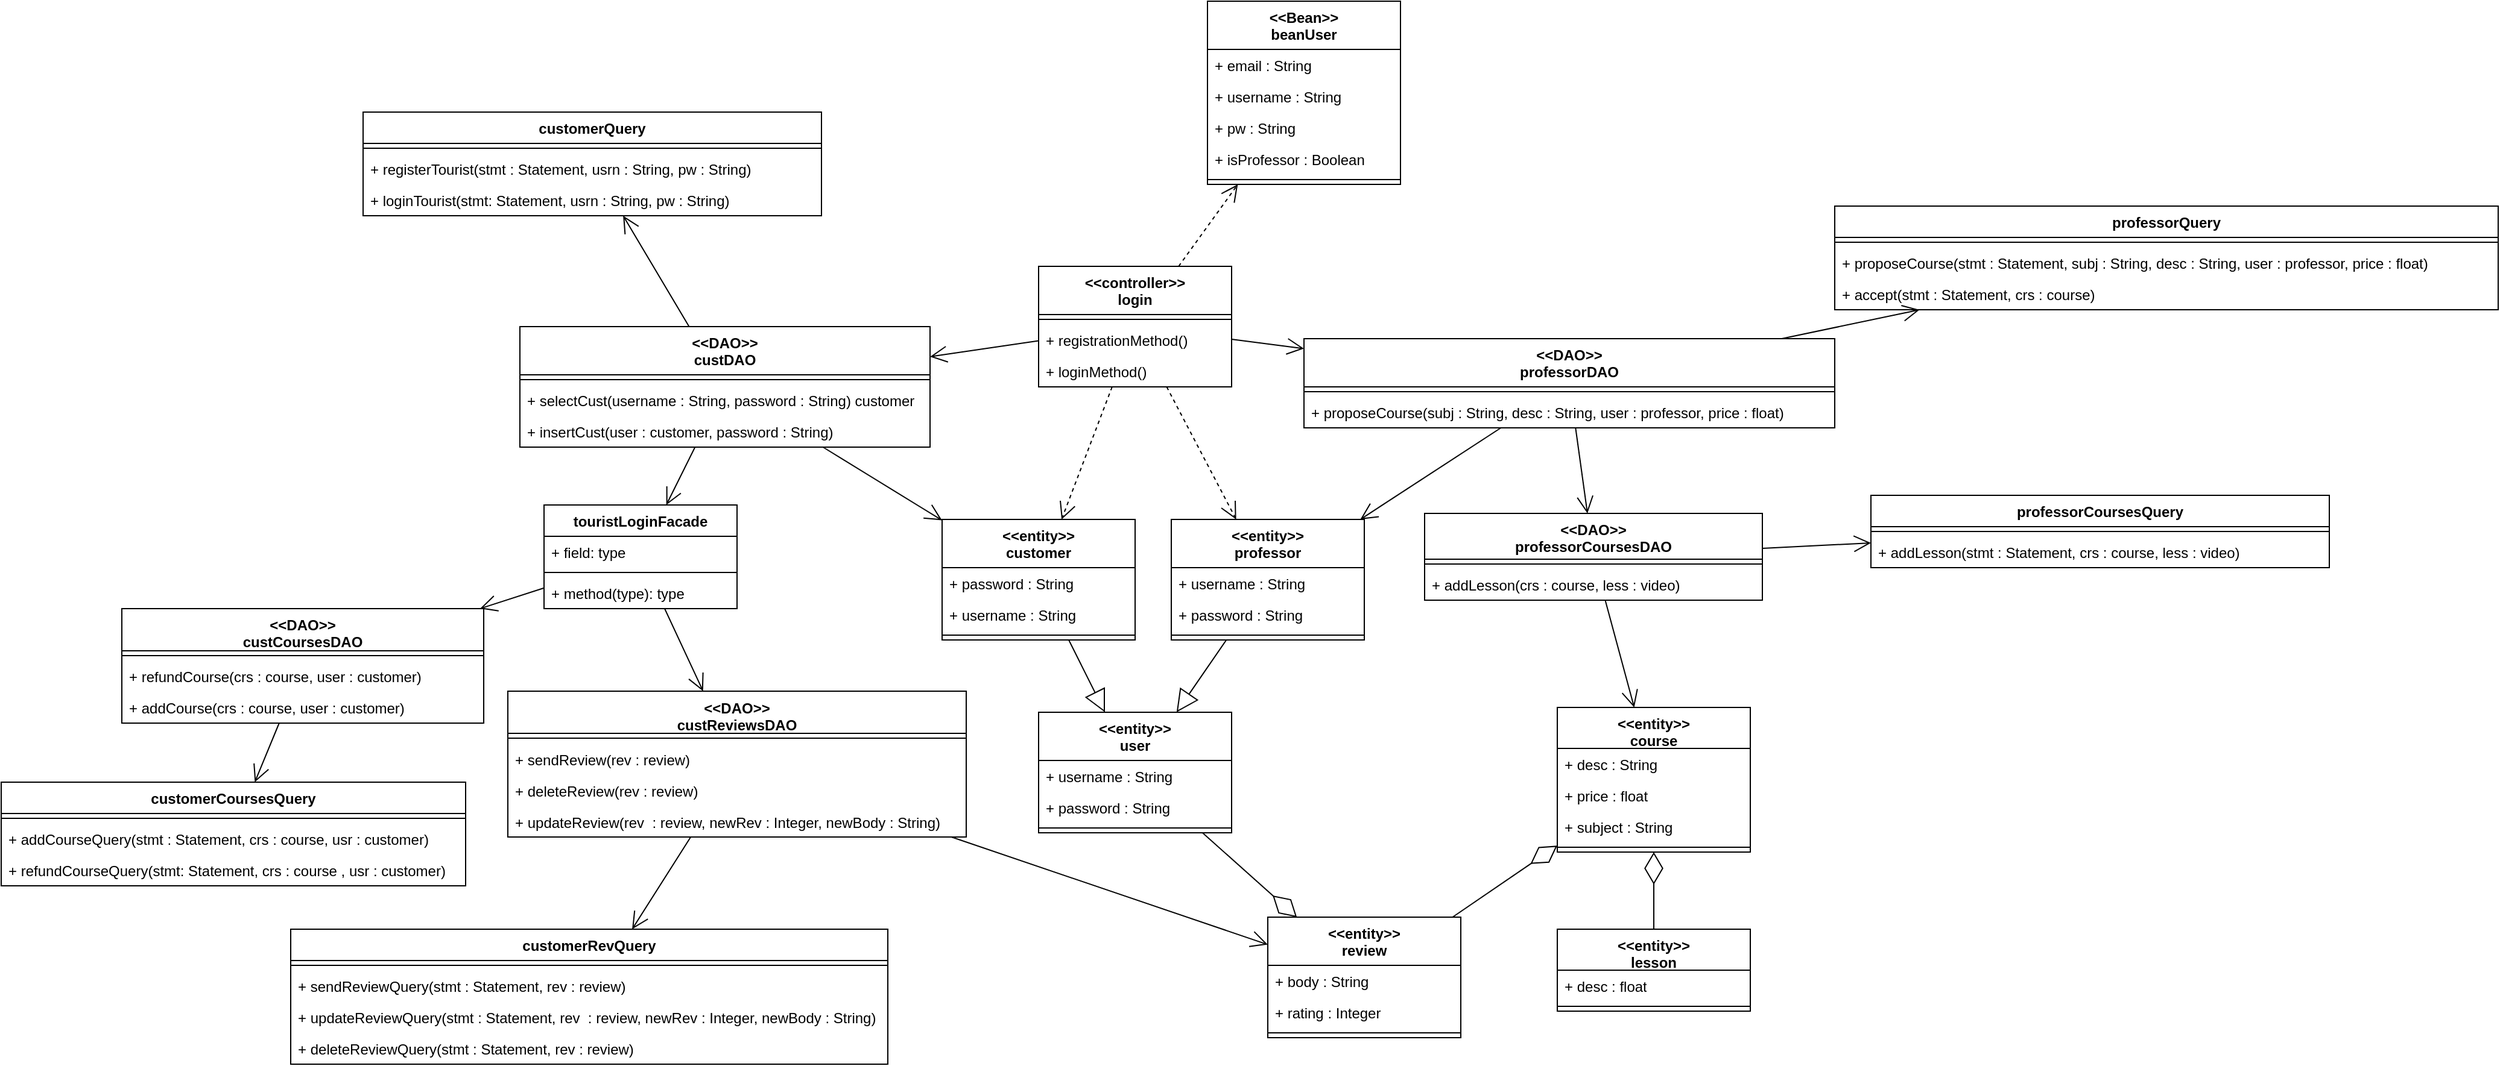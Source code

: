 <mxfile version="22.0.2" type="device">
  <diagram name="Page-1" id="Qmv_FUBzByrtJ8es4z56">
    <mxGraphModel dx="2454" dy="843" grid="1" gridSize="10" guides="1" tooltips="1" connect="1" arrows="1" fold="1" page="1" pageScale="1" pageWidth="850" pageHeight="1100" math="0" shadow="0">
      <root>
        <mxCell id="0" />
        <mxCell id="1" parent="0" />
        <mxCell id="IIiHxsm6YXSj7EFoggwF-1" value="&amp;lt;&amp;lt;controller&amp;gt;&amp;gt;&lt;br&gt;login" style="swimlane;fontStyle=1;align=center;verticalAlign=top;childLayout=stackLayout;horizontal=1;startSize=40;horizontalStack=0;resizeParent=1;resizeParentMax=0;resizeLast=0;collapsible=1;marginBottom=0;whiteSpace=wrap;html=1;" vertex="1" parent="1">
          <mxGeometry x="150" y="330" width="160" height="100" as="geometry" />
        </mxCell>
        <mxCell id="IIiHxsm6YXSj7EFoggwF-3" value="" style="line;strokeWidth=1;fillColor=none;align=left;verticalAlign=middle;spacingTop=-1;spacingLeft=3;spacingRight=3;rotatable=0;labelPosition=right;points=[];portConstraint=eastwest;strokeColor=inherit;" vertex="1" parent="IIiHxsm6YXSj7EFoggwF-1">
          <mxGeometry y="40" width="160" height="8" as="geometry" />
        </mxCell>
        <mxCell id="IIiHxsm6YXSj7EFoggwF-5" value="+ registrationMethod()" style="text;strokeColor=none;fillColor=none;align=left;verticalAlign=top;spacingLeft=4;spacingRight=4;overflow=hidden;rotatable=0;points=[[0,0.5],[1,0.5]];portConstraint=eastwest;whiteSpace=wrap;html=1;" vertex="1" parent="IIiHxsm6YXSj7EFoggwF-1">
          <mxGeometry y="48" width="160" height="26" as="geometry" />
        </mxCell>
        <mxCell id="IIiHxsm6YXSj7EFoggwF-4" value="+ loginMethod()" style="text;strokeColor=none;fillColor=none;align=left;verticalAlign=top;spacingLeft=4;spacingRight=4;overflow=hidden;rotatable=0;points=[[0,0.5],[1,0.5]];portConstraint=eastwest;whiteSpace=wrap;html=1;" vertex="1" parent="IIiHxsm6YXSj7EFoggwF-1">
          <mxGeometry y="74" width="160" height="26" as="geometry" />
        </mxCell>
        <mxCell id="IIiHxsm6YXSj7EFoggwF-6" value="&amp;lt;&amp;lt;Bean&amp;gt;&amp;gt;&lt;br&gt;beanUser" style="swimlane;fontStyle=1;align=center;verticalAlign=top;childLayout=stackLayout;horizontal=1;startSize=40;horizontalStack=0;resizeParent=1;resizeParentMax=0;resizeLast=0;collapsible=1;marginBottom=0;whiteSpace=wrap;html=1;" vertex="1" parent="1">
          <mxGeometry x="290" y="110" width="160" height="152" as="geometry" />
        </mxCell>
        <mxCell id="IIiHxsm6YXSj7EFoggwF-7" value="+ email : String" style="text;strokeColor=none;fillColor=none;align=left;verticalAlign=top;spacingLeft=4;spacingRight=4;overflow=hidden;rotatable=0;points=[[0,0.5],[1,0.5]];portConstraint=eastwest;whiteSpace=wrap;html=1;" vertex="1" parent="IIiHxsm6YXSj7EFoggwF-6">
          <mxGeometry y="40" width="160" height="26" as="geometry" />
        </mxCell>
        <mxCell id="IIiHxsm6YXSj7EFoggwF-8" value="+ username : String" style="text;strokeColor=none;fillColor=none;align=left;verticalAlign=top;spacingLeft=4;spacingRight=4;overflow=hidden;rotatable=0;points=[[0,0.5],[1,0.5]];portConstraint=eastwest;whiteSpace=wrap;html=1;" vertex="1" parent="IIiHxsm6YXSj7EFoggwF-6">
          <mxGeometry y="66" width="160" height="26" as="geometry" />
        </mxCell>
        <mxCell id="IIiHxsm6YXSj7EFoggwF-9" value="+ pw : String" style="text;strokeColor=none;fillColor=none;align=left;verticalAlign=top;spacingLeft=4;spacingRight=4;overflow=hidden;rotatable=0;points=[[0,0.5],[1,0.5]];portConstraint=eastwest;whiteSpace=wrap;html=1;" vertex="1" parent="IIiHxsm6YXSj7EFoggwF-6">
          <mxGeometry y="92" width="160" height="26" as="geometry" />
        </mxCell>
        <mxCell id="IIiHxsm6YXSj7EFoggwF-10" value="+ isProfessor : Boolean" style="text;strokeColor=none;fillColor=none;align=left;verticalAlign=top;spacingLeft=4;spacingRight=4;overflow=hidden;rotatable=0;points=[[0,0.5],[1,0.5]];portConstraint=eastwest;whiteSpace=wrap;html=1;" vertex="1" parent="IIiHxsm6YXSj7EFoggwF-6">
          <mxGeometry y="118" width="160" height="26" as="geometry" />
        </mxCell>
        <mxCell id="IIiHxsm6YXSj7EFoggwF-11" value="" style="line;strokeWidth=1;fillColor=none;align=left;verticalAlign=middle;spacingTop=-1;spacingLeft=3;spacingRight=3;rotatable=0;labelPosition=right;points=[];portConstraint=eastwest;strokeColor=inherit;" vertex="1" parent="IIiHxsm6YXSj7EFoggwF-6">
          <mxGeometry y="144" width="160" height="8" as="geometry" />
        </mxCell>
        <mxCell id="IIiHxsm6YXSj7EFoggwF-13" value="" style="endArrow=open;endSize=12;dashed=1;html=1;rounded=0;" edge="1" parent="1" source="IIiHxsm6YXSj7EFoggwF-1" target="IIiHxsm6YXSj7EFoggwF-6">
          <mxGeometry width="160" relative="1" as="geometry">
            <mxPoint x="140" y="530" as="sourcePoint" />
            <mxPoint x="300" y="530" as="targetPoint" />
          </mxGeometry>
        </mxCell>
        <mxCell id="IIiHxsm6YXSj7EFoggwF-14" value="&amp;lt;&amp;lt;entity&amp;gt;&amp;gt;&lt;br&gt;customer" style="swimlane;fontStyle=1;align=center;verticalAlign=top;childLayout=stackLayout;horizontal=1;startSize=40;horizontalStack=0;resizeParent=1;resizeParentMax=0;resizeLast=0;collapsible=1;marginBottom=0;whiteSpace=wrap;html=1;" vertex="1" parent="1">
          <mxGeometry x="70" y="540" width="160" height="100" as="geometry" />
        </mxCell>
        <mxCell id="IIiHxsm6YXSj7EFoggwF-118" value="+ password : String" style="text;strokeColor=none;fillColor=none;align=left;verticalAlign=top;spacingLeft=4;spacingRight=4;overflow=hidden;rotatable=0;points=[[0,0.5],[1,0.5]];portConstraint=eastwest;whiteSpace=wrap;html=1;" vertex="1" parent="IIiHxsm6YXSj7EFoggwF-14">
          <mxGeometry y="40" width="160" height="26" as="geometry" />
        </mxCell>
        <mxCell id="IIiHxsm6YXSj7EFoggwF-117" value="+ username : String" style="text;strokeColor=none;fillColor=none;align=left;verticalAlign=top;spacingLeft=4;spacingRight=4;overflow=hidden;rotatable=0;points=[[0,0.5],[1,0.5]];portConstraint=eastwest;whiteSpace=wrap;html=1;" vertex="1" parent="IIiHxsm6YXSj7EFoggwF-14">
          <mxGeometry y="66" width="160" height="26" as="geometry" />
        </mxCell>
        <mxCell id="IIiHxsm6YXSj7EFoggwF-16" value="" style="line;strokeWidth=1;fillColor=none;align=left;verticalAlign=middle;spacingTop=-1;spacingLeft=3;spacingRight=3;rotatable=0;labelPosition=right;points=[];portConstraint=eastwest;strokeColor=inherit;" vertex="1" parent="IIiHxsm6YXSj7EFoggwF-14">
          <mxGeometry y="92" width="160" height="8" as="geometry" />
        </mxCell>
        <mxCell id="IIiHxsm6YXSj7EFoggwF-18" value="&amp;lt;&amp;lt;entity&amp;gt;&amp;gt;&lt;br&gt;professor" style="swimlane;fontStyle=1;align=center;verticalAlign=top;childLayout=stackLayout;horizontal=1;startSize=40;horizontalStack=0;resizeParent=1;resizeParentMax=0;resizeLast=0;collapsible=1;marginBottom=0;whiteSpace=wrap;html=1;" vertex="1" parent="1">
          <mxGeometry x="260" y="540" width="160" height="100" as="geometry" />
        </mxCell>
        <mxCell id="IIiHxsm6YXSj7EFoggwF-119" value="+ username : String" style="text;strokeColor=none;fillColor=none;align=left;verticalAlign=top;spacingLeft=4;spacingRight=4;overflow=hidden;rotatable=0;points=[[0,0.5],[1,0.5]];portConstraint=eastwest;whiteSpace=wrap;html=1;" vertex="1" parent="IIiHxsm6YXSj7EFoggwF-18">
          <mxGeometry y="40" width="160" height="26" as="geometry" />
        </mxCell>
        <mxCell id="IIiHxsm6YXSj7EFoggwF-120" value="+ password : String" style="text;strokeColor=none;fillColor=none;align=left;verticalAlign=top;spacingLeft=4;spacingRight=4;overflow=hidden;rotatable=0;points=[[0,0.5],[1,0.5]];portConstraint=eastwest;whiteSpace=wrap;html=1;" vertex="1" parent="IIiHxsm6YXSj7EFoggwF-18">
          <mxGeometry y="66" width="160" height="26" as="geometry" />
        </mxCell>
        <mxCell id="IIiHxsm6YXSj7EFoggwF-20" value="" style="line;strokeWidth=1;fillColor=none;align=left;verticalAlign=middle;spacingTop=-1;spacingLeft=3;spacingRight=3;rotatable=0;labelPosition=right;points=[];portConstraint=eastwest;strokeColor=inherit;" vertex="1" parent="IIiHxsm6YXSj7EFoggwF-18">
          <mxGeometry y="92" width="160" height="8" as="geometry" />
        </mxCell>
        <mxCell id="IIiHxsm6YXSj7EFoggwF-22" value="&amp;lt;&amp;lt;entity&amp;gt;&amp;gt;&lt;br&gt;user" style="swimlane;fontStyle=1;align=center;verticalAlign=top;childLayout=stackLayout;horizontal=1;startSize=40;horizontalStack=0;resizeParent=1;resizeParentMax=0;resizeLast=0;collapsible=1;marginBottom=0;whiteSpace=wrap;html=1;" vertex="1" parent="1">
          <mxGeometry x="150" y="700" width="160" height="100" as="geometry" />
        </mxCell>
        <mxCell id="IIiHxsm6YXSj7EFoggwF-23" value="+ username : String" style="text;strokeColor=none;fillColor=none;align=left;verticalAlign=top;spacingLeft=4;spacingRight=4;overflow=hidden;rotatable=0;points=[[0,0.5],[1,0.5]];portConstraint=eastwest;whiteSpace=wrap;html=1;" vertex="1" parent="IIiHxsm6YXSj7EFoggwF-22">
          <mxGeometry y="40" width="160" height="26" as="geometry" />
        </mxCell>
        <mxCell id="IIiHxsm6YXSj7EFoggwF-114" value="+ password : String" style="text;strokeColor=none;fillColor=none;align=left;verticalAlign=top;spacingLeft=4;spacingRight=4;overflow=hidden;rotatable=0;points=[[0,0.5],[1,0.5]];portConstraint=eastwest;whiteSpace=wrap;html=1;" vertex="1" parent="IIiHxsm6YXSj7EFoggwF-22">
          <mxGeometry y="66" width="160" height="26" as="geometry" />
        </mxCell>
        <mxCell id="IIiHxsm6YXSj7EFoggwF-24" value="" style="line;strokeWidth=1;fillColor=none;align=left;verticalAlign=middle;spacingTop=-1;spacingLeft=3;spacingRight=3;rotatable=0;labelPosition=right;points=[];portConstraint=eastwest;strokeColor=inherit;" vertex="1" parent="IIiHxsm6YXSj7EFoggwF-22">
          <mxGeometry y="92" width="160" height="8" as="geometry" />
        </mxCell>
        <mxCell id="IIiHxsm6YXSj7EFoggwF-26" value="" style="endArrow=open;endSize=12;dashed=1;html=1;rounded=0;" edge="1" parent="1" source="IIiHxsm6YXSj7EFoggwF-1" target="IIiHxsm6YXSj7EFoggwF-18">
          <mxGeometry width="160" relative="1" as="geometry">
            <mxPoint x="240" y="390" as="sourcePoint" />
            <mxPoint x="420" y="390" as="targetPoint" />
          </mxGeometry>
        </mxCell>
        <mxCell id="IIiHxsm6YXSj7EFoggwF-27" value="" style="endArrow=open;endSize=12;dashed=1;html=1;rounded=0;" edge="1" parent="1" source="IIiHxsm6YXSj7EFoggwF-1" target="IIiHxsm6YXSj7EFoggwF-14">
          <mxGeometry width="160" relative="1" as="geometry">
            <mxPoint x="240" y="393" as="sourcePoint" />
            <mxPoint x="430" y="400" as="targetPoint" />
          </mxGeometry>
        </mxCell>
        <mxCell id="IIiHxsm6YXSj7EFoggwF-28" value="" style="endArrow=block;endSize=16;endFill=0;html=1;rounded=0;" edge="1" parent="1" source="IIiHxsm6YXSj7EFoggwF-14" target="IIiHxsm6YXSj7EFoggwF-22">
          <mxGeometry width="160" relative="1" as="geometry">
            <mxPoint x="90" y="670" as="sourcePoint" />
            <mxPoint x="250" y="670" as="targetPoint" />
          </mxGeometry>
        </mxCell>
        <mxCell id="IIiHxsm6YXSj7EFoggwF-29" value="" style="endArrow=block;endSize=16;endFill=0;html=1;rounded=0;" edge="1" parent="1" source="IIiHxsm6YXSj7EFoggwF-18" target="IIiHxsm6YXSj7EFoggwF-22">
          <mxGeometry width="160" relative="1" as="geometry">
            <mxPoint x="185" y="650" as="sourcePoint" />
            <mxPoint x="215" y="710" as="targetPoint" />
          </mxGeometry>
        </mxCell>
        <mxCell id="IIiHxsm6YXSj7EFoggwF-30" value="&amp;lt;&amp;lt;DAO&amp;gt;&amp;gt;&lt;br&gt;professorDAO" style="swimlane;fontStyle=1;align=center;verticalAlign=top;childLayout=stackLayout;horizontal=1;startSize=40;horizontalStack=0;resizeParent=1;resizeParentMax=0;resizeLast=0;collapsible=1;marginBottom=0;whiteSpace=wrap;html=1;" vertex="1" parent="1">
          <mxGeometry x="370" y="390" width="440" height="74" as="geometry" />
        </mxCell>
        <mxCell id="IIiHxsm6YXSj7EFoggwF-32" value="" style="line;strokeWidth=1;fillColor=none;align=left;verticalAlign=middle;spacingTop=-1;spacingLeft=3;spacingRight=3;rotatable=0;labelPosition=right;points=[];portConstraint=eastwest;strokeColor=inherit;" vertex="1" parent="IIiHxsm6YXSj7EFoggwF-30">
          <mxGeometry y="40" width="440" height="8" as="geometry" />
        </mxCell>
        <mxCell id="IIiHxsm6YXSj7EFoggwF-33" value="+ proposeCourse(subj : String, desc : String, user : professor, price : float)" style="text;strokeColor=none;fillColor=none;align=left;verticalAlign=top;spacingLeft=4;spacingRight=4;overflow=hidden;rotatable=0;points=[[0,0.5],[1,0.5]];portConstraint=eastwest;whiteSpace=wrap;html=1;" vertex="1" parent="IIiHxsm6YXSj7EFoggwF-30">
          <mxGeometry y="48" width="440" height="26" as="geometry" />
        </mxCell>
        <mxCell id="IIiHxsm6YXSj7EFoggwF-34" value="&amp;lt;&amp;lt;DAO&amp;gt;&amp;gt;&lt;br&gt;custDAO" style="swimlane;fontStyle=1;align=center;verticalAlign=top;childLayout=stackLayout;horizontal=1;startSize=40;horizontalStack=0;resizeParent=1;resizeParentMax=0;resizeLast=0;collapsible=1;marginBottom=0;whiteSpace=wrap;html=1;" vertex="1" parent="1">
          <mxGeometry x="-280" y="380" width="340" height="100" as="geometry" />
        </mxCell>
        <mxCell id="IIiHxsm6YXSj7EFoggwF-35" value="" style="line;strokeWidth=1;fillColor=none;align=left;verticalAlign=middle;spacingTop=-1;spacingLeft=3;spacingRight=3;rotatable=0;labelPosition=right;points=[];portConstraint=eastwest;strokeColor=inherit;" vertex="1" parent="IIiHxsm6YXSj7EFoggwF-34">
          <mxGeometry y="40" width="340" height="8" as="geometry" />
        </mxCell>
        <mxCell id="IIiHxsm6YXSj7EFoggwF-97" value="+ selectCust(username : String, password : String) customer" style="text;strokeColor=none;fillColor=none;align=left;verticalAlign=top;spacingLeft=4;spacingRight=4;overflow=hidden;rotatable=0;points=[[0,0.5],[1,0.5]];portConstraint=eastwest;whiteSpace=wrap;html=1;" vertex="1" parent="IIiHxsm6YXSj7EFoggwF-34">
          <mxGeometry y="48" width="340" height="26" as="geometry" />
        </mxCell>
        <mxCell id="IIiHxsm6YXSj7EFoggwF-36" value="+ insertCust(user : customer, password : String)" style="text;strokeColor=none;fillColor=none;align=left;verticalAlign=top;spacingLeft=4;spacingRight=4;overflow=hidden;rotatable=0;points=[[0,0.5],[1,0.5]];portConstraint=eastwest;whiteSpace=wrap;html=1;" vertex="1" parent="IIiHxsm6YXSj7EFoggwF-34">
          <mxGeometry y="74" width="340" height="26" as="geometry" />
        </mxCell>
        <mxCell id="IIiHxsm6YXSj7EFoggwF-37" value="" style="endArrow=open;endFill=1;endSize=12;html=1;rounded=0;" edge="1" parent="1" source="IIiHxsm6YXSj7EFoggwF-1" target="IIiHxsm6YXSj7EFoggwF-34">
          <mxGeometry width="160" relative="1" as="geometry">
            <mxPoint x="-130" y="600" as="sourcePoint" />
            <mxPoint x="30" y="600" as="targetPoint" />
          </mxGeometry>
        </mxCell>
        <mxCell id="IIiHxsm6YXSj7EFoggwF-38" value="" style="endArrow=open;endFill=1;endSize=12;html=1;rounded=0;" edge="1" parent="1" source="IIiHxsm6YXSj7EFoggwF-1" target="IIiHxsm6YXSj7EFoggwF-30">
          <mxGeometry width="160" relative="1" as="geometry">
            <mxPoint x="160" y="411" as="sourcePoint" />
            <mxPoint x="60" y="436" as="targetPoint" />
          </mxGeometry>
        </mxCell>
        <mxCell id="IIiHxsm6YXSj7EFoggwF-39" value="" style="endArrow=open;endFill=1;endSize=12;html=1;rounded=0;" edge="1" parent="1" source="IIiHxsm6YXSj7EFoggwF-34" target="IIiHxsm6YXSj7EFoggwF-14">
          <mxGeometry width="160" relative="1" as="geometry">
            <mxPoint x="160" y="411" as="sourcePoint" />
            <mxPoint x="60" y="436" as="targetPoint" />
          </mxGeometry>
        </mxCell>
        <mxCell id="IIiHxsm6YXSj7EFoggwF-41" value="" style="endArrow=open;endFill=1;endSize=12;html=1;rounded=0;" edge="1" parent="1" source="IIiHxsm6YXSj7EFoggwF-30" target="IIiHxsm6YXSj7EFoggwF-18">
          <mxGeometry width="160" relative="1" as="geometry">
            <mxPoint x="31" y="494" as="sourcePoint" />
            <mxPoint x="109" y="550" as="targetPoint" />
          </mxGeometry>
        </mxCell>
        <mxCell id="IIiHxsm6YXSj7EFoggwF-42" value="professorQuery" style="swimlane;fontStyle=1;align=center;verticalAlign=top;childLayout=stackLayout;horizontal=1;startSize=26;horizontalStack=0;resizeParent=1;resizeParentMax=0;resizeLast=0;collapsible=1;marginBottom=0;whiteSpace=wrap;html=1;" vertex="1" parent="1">
          <mxGeometry x="810" y="280" width="550" height="86" as="geometry" />
        </mxCell>
        <mxCell id="IIiHxsm6YXSj7EFoggwF-44" value="" style="line;strokeWidth=1;fillColor=none;align=left;verticalAlign=middle;spacingTop=-1;spacingLeft=3;spacingRight=3;rotatable=0;labelPosition=right;points=[];portConstraint=eastwest;strokeColor=inherit;" vertex="1" parent="IIiHxsm6YXSj7EFoggwF-42">
          <mxGeometry y="26" width="550" height="8" as="geometry" />
        </mxCell>
        <mxCell id="IIiHxsm6YXSj7EFoggwF-127" value="+ proposeCourse(stmt : Statement, subj : String, desc : String, user : professor, price : float)" style="text;strokeColor=none;fillColor=none;align=left;verticalAlign=top;spacingLeft=4;spacingRight=4;overflow=hidden;rotatable=0;points=[[0,0.5],[1,0.5]];portConstraint=eastwest;whiteSpace=wrap;html=1;" vertex="1" parent="IIiHxsm6YXSj7EFoggwF-42">
          <mxGeometry y="34" width="550" height="26" as="geometry" />
        </mxCell>
        <mxCell id="IIiHxsm6YXSj7EFoggwF-128" value="+ accept(stmt : Statement, crs : course)" style="text;strokeColor=none;fillColor=none;align=left;verticalAlign=top;spacingLeft=4;spacingRight=4;overflow=hidden;rotatable=0;points=[[0,0.5],[1,0.5]];portConstraint=eastwest;whiteSpace=wrap;html=1;" vertex="1" parent="IIiHxsm6YXSj7EFoggwF-42">
          <mxGeometry y="60" width="550" height="26" as="geometry" />
        </mxCell>
        <mxCell id="IIiHxsm6YXSj7EFoggwF-46" value="customerQuery" style="swimlane;fontStyle=1;align=center;verticalAlign=top;childLayout=stackLayout;horizontal=1;startSize=26;horizontalStack=0;resizeParent=1;resizeParentMax=0;resizeLast=0;collapsible=1;marginBottom=0;whiteSpace=wrap;html=1;" vertex="1" parent="1">
          <mxGeometry x="-410" y="202" width="380" height="86" as="geometry" />
        </mxCell>
        <mxCell id="IIiHxsm6YXSj7EFoggwF-48" value="" style="line;strokeWidth=1;fillColor=none;align=left;verticalAlign=middle;spacingTop=-1;spacingLeft=3;spacingRight=3;rotatable=0;labelPosition=right;points=[];portConstraint=eastwest;strokeColor=inherit;" vertex="1" parent="IIiHxsm6YXSj7EFoggwF-46">
          <mxGeometry y="26" width="380" height="8" as="geometry" />
        </mxCell>
        <mxCell id="IIiHxsm6YXSj7EFoggwF-98" value="+ registerTourist(stmt : Statement, usrn : String, pw : String)" style="text;strokeColor=none;fillColor=none;align=left;verticalAlign=top;spacingLeft=4;spacingRight=4;overflow=hidden;rotatable=0;points=[[0,0.5],[1,0.5]];portConstraint=eastwest;whiteSpace=wrap;html=1;" vertex="1" parent="IIiHxsm6YXSj7EFoggwF-46">
          <mxGeometry y="34" width="380" height="26" as="geometry" />
        </mxCell>
        <mxCell id="IIiHxsm6YXSj7EFoggwF-49" value="+ loginTourist(stmt: Statement, usrn : String, pw : String)" style="text;strokeColor=none;fillColor=none;align=left;verticalAlign=top;spacingLeft=4;spacingRight=4;overflow=hidden;rotatable=0;points=[[0,0.5],[1,0.5]];portConstraint=eastwest;whiteSpace=wrap;html=1;" vertex="1" parent="IIiHxsm6YXSj7EFoggwF-46">
          <mxGeometry y="60" width="380" height="26" as="geometry" />
        </mxCell>
        <mxCell id="IIiHxsm6YXSj7EFoggwF-50" value="" style="endArrow=open;endFill=1;endSize=12;html=1;rounded=0;" edge="1" parent="1" source="IIiHxsm6YXSj7EFoggwF-34" target="IIiHxsm6YXSj7EFoggwF-46">
          <mxGeometry width="160" relative="1" as="geometry">
            <mxPoint x="-270" y="640" as="sourcePoint" />
            <mxPoint x="-110" y="640" as="targetPoint" />
          </mxGeometry>
        </mxCell>
        <mxCell id="IIiHxsm6YXSj7EFoggwF-51" value="" style="endArrow=open;endFill=1;endSize=12;html=1;rounded=0;" edge="1" parent="1" source="IIiHxsm6YXSj7EFoggwF-30" target="IIiHxsm6YXSj7EFoggwF-42">
          <mxGeometry width="160" relative="1" as="geometry">
            <mxPoint x="-66" y="420" as="sourcePoint" />
            <mxPoint x="-153" y="350" as="targetPoint" />
          </mxGeometry>
        </mxCell>
        <mxCell id="IIiHxsm6YXSj7EFoggwF-52" value="touristLoginFacade" style="swimlane;fontStyle=1;align=center;verticalAlign=top;childLayout=stackLayout;horizontal=1;startSize=26;horizontalStack=0;resizeParent=1;resizeParentMax=0;resizeLast=0;collapsible=1;marginBottom=0;whiteSpace=wrap;html=1;" vertex="1" parent="1">
          <mxGeometry x="-260" y="528" width="160" height="86" as="geometry" />
        </mxCell>
        <mxCell id="IIiHxsm6YXSj7EFoggwF-53" value="+ field: type" style="text;strokeColor=none;fillColor=none;align=left;verticalAlign=top;spacingLeft=4;spacingRight=4;overflow=hidden;rotatable=0;points=[[0,0.5],[1,0.5]];portConstraint=eastwest;whiteSpace=wrap;html=1;" vertex="1" parent="IIiHxsm6YXSj7EFoggwF-52">
          <mxGeometry y="26" width="160" height="26" as="geometry" />
        </mxCell>
        <mxCell id="IIiHxsm6YXSj7EFoggwF-54" value="" style="line;strokeWidth=1;fillColor=none;align=left;verticalAlign=middle;spacingTop=-1;spacingLeft=3;spacingRight=3;rotatable=0;labelPosition=right;points=[];portConstraint=eastwest;strokeColor=inherit;" vertex="1" parent="IIiHxsm6YXSj7EFoggwF-52">
          <mxGeometry y="52" width="160" height="8" as="geometry" />
        </mxCell>
        <mxCell id="IIiHxsm6YXSj7EFoggwF-55" value="+ method(type): type" style="text;strokeColor=none;fillColor=none;align=left;verticalAlign=top;spacingLeft=4;spacingRight=4;overflow=hidden;rotatable=0;points=[[0,0.5],[1,0.5]];portConstraint=eastwest;whiteSpace=wrap;html=1;" vertex="1" parent="IIiHxsm6YXSj7EFoggwF-52">
          <mxGeometry y="60" width="160" height="26" as="geometry" />
        </mxCell>
        <mxCell id="IIiHxsm6YXSj7EFoggwF-56" value="" style="endArrow=open;endFill=1;endSize=12;html=1;rounded=0;" edge="1" parent="1" source="IIiHxsm6YXSj7EFoggwF-34" target="IIiHxsm6YXSj7EFoggwF-52">
          <mxGeometry width="160" relative="1" as="geometry">
            <mxPoint x="-250" y="470" as="sourcePoint" />
            <mxPoint x="-90" y="470" as="targetPoint" />
          </mxGeometry>
        </mxCell>
        <mxCell id="IIiHxsm6YXSj7EFoggwF-57" value="&amp;lt;&amp;lt;DAO&amp;gt;&amp;gt;&lt;br&gt;custCoursesDAO" style="swimlane;fontStyle=1;align=center;verticalAlign=top;childLayout=stackLayout;horizontal=1;startSize=35;horizontalStack=0;resizeParent=1;resizeParentMax=0;resizeLast=0;collapsible=1;marginBottom=0;whiteSpace=wrap;html=1;" vertex="1" parent="1">
          <mxGeometry x="-610" y="614" width="300" height="95" as="geometry" />
        </mxCell>
        <mxCell id="IIiHxsm6YXSj7EFoggwF-59" value="" style="line;strokeWidth=1;fillColor=none;align=left;verticalAlign=middle;spacingTop=-1;spacingLeft=3;spacingRight=3;rotatable=0;labelPosition=right;points=[];portConstraint=eastwest;strokeColor=inherit;" vertex="1" parent="IIiHxsm6YXSj7EFoggwF-57">
          <mxGeometry y="35" width="300" height="8" as="geometry" />
        </mxCell>
        <mxCell id="IIiHxsm6YXSj7EFoggwF-99" value="+ refundCourse(crs : course, user : customer)" style="text;strokeColor=none;fillColor=none;align=left;verticalAlign=top;spacingLeft=4;spacingRight=4;overflow=hidden;rotatable=0;points=[[0,0.5],[1,0.5]];portConstraint=eastwest;whiteSpace=wrap;html=1;" vertex="1" parent="IIiHxsm6YXSj7EFoggwF-57">
          <mxGeometry y="43" width="300" height="26" as="geometry" />
        </mxCell>
        <mxCell id="IIiHxsm6YXSj7EFoggwF-60" value="+ addCourse(crs : course, user : customer)" style="text;strokeColor=none;fillColor=none;align=left;verticalAlign=top;spacingLeft=4;spacingRight=4;overflow=hidden;rotatable=0;points=[[0,0.5],[1,0.5]];portConstraint=eastwest;whiteSpace=wrap;html=1;" vertex="1" parent="IIiHxsm6YXSj7EFoggwF-57">
          <mxGeometry y="69" width="300" height="26" as="geometry" />
        </mxCell>
        <mxCell id="IIiHxsm6YXSj7EFoggwF-61" value="&amp;lt;&amp;lt;DAO&amp;gt;&amp;gt;&lt;br&gt;custReviewsDAO" style="swimlane;fontStyle=1;align=center;verticalAlign=top;childLayout=stackLayout;horizontal=1;startSize=35;horizontalStack=0;resizeParent=1;resizeParentMax=0;resizeLast=0;collapsible=1;marginBottom=0;whiteSpace=wrap;html=1;" vertex="1" parent="1">
          <mxGeometry x="-290" y="682.5" width="380" height="121" as="geometry" />
        </mxCell>
        <mxCell id="IIiHxsm6YXSj7EFoggwF-62" value="" style="line;strokeWidth=1;fillColor=none;align=left;verticalAlign=middle;spacingTop=-1;spacingLeft=3;spacingRight=3;rotatable=0;labelPosition=right;points=[];portConstraint=eastwest;strokeColor=inherit;" vertex="1" parent="IIiHxsm6YXSj7EFoggwF-61">
          <mxGeometry y="35" width="380" height="8" as="geometry" />
        </mxCell>
        <mxCell id="IIiHxsm6YXSj7EFoggwF-63" value="+ sendReview(rev : review)" style="text;strokeColor=none;fillColor=none;align=left;verticalAlign=top;spacingLeft=4;spacingRight=4;overflow=hidden;rotatable=0;points=[[0,0.5],[1,0.5]];portConstraint=eastwest;whiteSpace=wrap;html=1;" vertex="1" parent="IIiHxsm6YXSj7EFoggwF-61">
          <mxGeometry y="43" width="380" height="26" as="geometry" />
        </mxCell>
        <mxCell id="IIiHxsm6YXSj7EFoggwF-106" value="+ deleteReview(rev : review)" style="text;strokeColor=none;fillColor=none;align=left;verticalAlign=top;spacingLeft=4;spacingRight=4;overflow=hidden;rotatable=0;points=[[0,0.5],[1,0.5]];portConstraint=eastwest;whiteSpace=wrap;html=1;" vertex="1" parent="IIiHxsm6YXSj7EFoggwF-61">
          <mxGeometry y="69" width="380" height="26" as="geometry" />
        </mxCell>
        <mxCell id="IIiHxsm6YXSj7EFoggwF-107" value="+ updateReview(rev&amp;nbsp; : review, newRev : Integer, newBody : String)" style="text;strokeColor=none;fillColor=none;align=left;verticalAlign=top;spacingLeft=4;spacingRight=4;overflow=hidden;rotatable=0;points=[[0,0.5],[1,0.5]];portConstraint=eastwest;whiteSpace=wrap;html=1;" vertex="1" parent="IIiHxsm6YXSj7EFoggwF-61">
          <mxGeometry y="95" width="380" height="26" as="geometry" />
        </mxCell>
        <mxCell id="IIiHxsm6YXSj7EFoggwF-67" value="" style="endArrow=open;endFill=1;endSize=12;html=1;rounded=0;" edge="1" parent="1" source="IIiHxsm6YXSj7EFoggwF-52" target="IIiHxsm6YXSj7EFoggwF-57">
          <mxGeometry width="160" relative="1" as="geometry">
            <mxPoint x="-480" y="640" as="sourcePoint" />
            <mxPoint x="-320" y="640" as="targetPoint" />
          </mxGeometry>
        </mxCell>
        <mxCell id="IIiHxsm6YXSj7EFoggwF-68" value="" style="endArrow=open;endFill=1;endSize=12;html=1;rounded=0;" edge="1" parent="1" source="IIiHxsm6YXSj7EFoggwF-52" target="IIiHxsm6YXSj7EFoggwF-61">
          <mxGeometry width="160" relative="1" as="geometry">
            <mxPoint x="-304" y="646" as="sourcePoint" />
            <mxPoint x="-416" y="735" as="targetPoint" />
          </mxGeometry>
        </mxCell>
        <mxCell id="IIiHxsm6YXSj7EFoggwF-70" value="&amp;lt;&amp;lt;DAO&amp;gt;&amp;gt;&lt;br&gt;professorCoursesDAO" style="swimlane;fontStyle=1;align=center;verticalAlign=top;childLayout=stackLayout;horizontal=1;startSize=38;horizontalStack=0;resizeParent=1;resizeParentMax=0;resizeLast=0;collapsible=1;marginBottom=0;whiteSpace=wrap;html=1;" vertex="1" parent="1">
          <mxGeometry x="470" y="535" width="280" height="72" as="geometry" />
        </mxCell>
        <mxCell id="IIiHxsm6YXSj7EFoggwF-72" value="" style="line;strokeWidth=1;fillColor=none;align=left;verticalAlign=middle;spacingTop=-1;spacingLeft=3;spacingRight=3;rotatable=0;labelPosition=right;points=[];portConstraint=eastwest;strokeColor=inherit;" vertex="1" parent="IIiHxsm6YXSj7EFoggwF-70">
          <mxGeometry y="38" width="280" height="8" as="geometry" />
        </mxCell>
        <mxCell id="IIiHxsm6YXSj7EFoggwF-122" value="+ addLesson(crs : course, less : video)" style="text;strokeColor=none;fillColor=none;align=left;verticalAlign=top;spacingLeft=4;spacingRight=4;overflow=hidden;rotatable=0;points=[[0,0.5],[1,0.5]];portConstraint=eastwest;whiteSpace=wrap;html=1;" vertex="1" parent="IIiHxsm6YXSj7EFoggwF-70">
          <mxGeometry y="46" width="280" height="26" as="geometry" />
        </mxCell>
        <mxCell id="IIiHxsm6YXSj7EFoggwF-74" value="customerCoursesQuery" style="swimlane;fontStyle=1;align=center;verticalAlign=top;childLayout=stackLayout;horizontal=1;startSize=26;horizontalStack=0;resizeParent=1;resizeParentMax=0;resizeLast=0;collapsible=1;marginBottom=0;whiteSpace=wrap;html=1;" vertex="1" parent="1">
          <mxGeometry x="-710" y="758" width="385" height="86" as="geometry" />
        </mxCell>
        <mxCell id="IIiHxsm6YXSj7EFoggwF-75" value="" style="line;strokeWidth=1;fillColor=none;align=left;verticalAlign=middle;spacingTop=-1;spacingLeft=3;spacingRight=3;rotatable=0;labelPosition=right;points=[];portConstraint=eastwest;strokeColor=inherit;" vertex="1" parent="IIiHxsm6YXSj7EFoggwF-74">
          <mxGeometry y="26" width="385" height="8" as="geometry" />
        </mxCell>
        <mxCell id="IIiHxsm6YXSj7EFoggwF-76" value="+ addCourseQuery(stmt : Statement, crs : course, usr : customer)" style="text;strokeColor=none;fillColor=none;align=left;verticalAlign=top;spacingLeft=4;spacingRight=4;overflow=hidden;rotatable=0;points=[[0,0.5],[1,0.5]];portConstraint=eastwest;whiteSpace=wrap;html=1;" vertex="1" parent="IIiHxsm6YXSj7EFoggwF-74">
          <mxGeometry y="34" width="385" height="26" as="geometry" />
        </mxCell>
        <mxCell id="IIiHxsm6YXSj7EFoggwF-100" value="+ refundCourseQuery(stmt: Statement, crs : course , usr : customer)" style="text;strokeColor=none;fillColor=none;align=left;verticalAlign=top;spacingLeft=4;spacingRight=4;overflow=hidden;rotatable=0;points=[[0,0.5],[1,0.5]];portConstraint=eastwest;whiteSpace=wrap;html=1;" vertex="1" parent="IIiHxsm6YXSj7EFoggwF-74">
          <mxGeometry y="60" width="385" height="26" as="geometry" />
        </mxCell>
        <mxCell id="IIiHxsm6YXSj7EFoggwF-77" value="customerRevQuery" style="swimlane;fontStyle=1;align=center;verticalAlign=top;childLayout=stackLayout;horizontal=1;startSize=26;horizontalStack=0;resizeParent=1;resizeParentMax=0;resizeLast=0;collapsible=1;marginBottom=0;whiteSpace=wrap;html=1;" vertex="1" parent="1">
          <mxGeometry x="-470" y="880" width="495" height="112" as="geometry" />
        </mxCell>
        <mxCell id="IIiHxsm6YXSj7EFoggwF-78" value="" style="line;strokeWidth=1;fillColor=none;align=left;verticalAlign=middle;spacingTop=-1;spacingLeft=3;spacingRight=3;rotatable=0;labelPosition=right;points=[];portConstraint=eastwest;strokeColor=inherit;" vertex="1" parent="IIiHxsm6YXSj7EFoggwF-77">
          <mxGeometry y="26" width="495" height="8" as="geometry" />
        </mxCell>
        <mxCell id="IIiHxsm6YXSj7EFoggwF-108" value="+ sendReviewQuery(stmt : Statement, rev : review)" style="text;strokeColor=none;fillColor=none;align=left;verticalAlign=top;spacingLeft=4;spacingRight=4;overflow=hidden;rotatable=0;points=[[0,0.5],[1,0.5]];portConstraint=eastwest;whiteSpace=wrap;html=1;" vertex="1" parent="IIiHxsm6YXSj7EFoggwF-77">
          <mxGeometry y="34" width="495" height="26" as="geometry" />
        </mxCell>
        <mxCell id="IIiHxsm6YXSj7EFoggwF-110" value="+ updateReviewQuery(stmt : Statement, rev&amp;nbsp; : review, newRev : Integer, newBody : String)" style="text;strokeColor=none;fillColor=none;align=left;verticalAlign=top;spacingLeft=4;spacingRight=4;overflow=hidden;rotatable=0;points=[[0,0.5],[1,0.5]];portConstraint=eastwest;whiteSpace=wrap;html=1;" vertex="1" parent="IIiHxsm6YXSj7EFoggwF-77">
          <mxGeometry y="60" width="495" height="26" as="geometry" />
        </mxCell>
        <mxCell id="IIiHxsm6YXSj7EFoggwF-109" value="+ deleteReviewQuery(stmt : Statement, rev : review)" style="text;strokeColor=none;fillColor=none;align=left;verticalAlign=top;spacingLeft=4;spacingRight=4;overflow=hidden;rotatable=0;points=[[0,0.5],[1,0.5]];portConstraint=eastwest;whiteSpace=wrap;html=1;" vertex="1" parent="IIiHxsm6YXSj7EFoggwF-77">
          <mxGeometry y="86" width="495" height="26" as="geometry" />
        </mxCell>
        <mxCell id="IIiHxsm6YXSj7EFoggwF-80" value="professorCoursesQuery" style="swimlane;fontStyle=1;align=center;verticalAlign=top;childLayout=stackLayout;horizontal=1;startSize=26;horizontalStack=0;resizeParent=1;resizeParentMax=0;resizeLast=0;collapsible=1;marginBottom=0;whiteSpace=wrap;html=1;" vertex="1" parent="1">
          <mxGeometry x="840" y="520" width="380" height="60" as="geometry" />
        </mxCell>
        <mxCell id="IIiHxsm6YXSj7EFoggwF-82" value="" style="line;strokeWidth=1;fillColor=none;align=left;verticalAlign=middle;spacingTop=-1;spacingLeft=3;spacingRight=3;rotatable=0;labelPosition=right;points=[];portConstraint=eastwest;strokeColor=inherit;" vertex="1" parent="IIiHxsm6YXSj7EFoggwF-80">
          <mxGeometry y="26" width="380" height="8" as="geometry" />
        </mxCell>
        <mxCell id="IIiHxsm6YXSj7EFoggwF-129" value="+ addLesson(stmt : Statement, crs : course, less : video)" style="text;strokeColor=none;fillColor=none;align=left;verticalAlign=top;spacingLeft=4;spacingRight=4;overflow=hidden;rotatable=0;points=[[0,0.5],[1,0.5]];portConstraint=eastwest;whiteSpace=wrap;html=1;" vertex="1" parent="IIiHxsm6YXSj7EFoggwF-80">
          <mxGeometry y="34" width="380" height="26" as="geometry" />
        </mxCell>
        <mxCell id="IIiHxsm6YXSj7EFoggwF-84" value="" style="endArrow=open;endFill=1;endSize=12;html=1;rounded=0;" edge="1" parent="1" source="IIiHxsm6YXSj7EFoggwF-57" target="IIiHxsm6YXSj7EFoggwF-74">
          <mxGeometry width="160" relative="1" as="geometry">
            <mxPoint x="-250" y="760" as="sourcePoint" />
            <mxPoint x="-90" y="760" as="targetPoint" />
          </mxGeometry>
        </mxCell>
        <mxCell id="IIiHxsm6YXSj7EFoggwF-85" value="" style="endArrow=open;endFill=1;endSize=12;html=1;rounded=0;" edge="1" parent="1" source="IIiHxsm6YXSj7EFoggwF-61" target="IIiHxsm6YXSj7EFoggwF-77">
          <mxGeometry width="160" relative="1" as="geometry">
            <mxPoint x="-344" y="739" as="sourcePoint" />
            <mxPoint x="-347" y="770" as="targetPoint" />
          </mxGeometry>
        </mxCell>
        <mxCell id="IIiHxsm6YXSj7EFoggwF-86" value="&amp;lt;&amp;lt;entity&amp;gt;&amp;gt;&lt;br&gt;course" style="swimlane;fontStyle=1;align=center;verticalAlign=top;childLayout=stackLayout;horizontal=1;startSize=34;horizontalStack=0;resizeParent=1;resizeParentMax=0;resizeLast=0;collapsible=1;marginBottom=0;whiteSpace=wrap;html=1;" vertex="1" parent="1">
          <mxGeometry x="580" y="696" width="160" height="120" as="geometry" />
        </mxCell>
        <mxCell id="IIiHxsm6YXSj7EFoggwF-123" value="+ desc : String" style="text;strokeColor=none;fillColor=none;align=left;verticalAlign=top;spacingLeft=4;spacingRight=4;overflow=hidden;rotatable=0;points=[[0,0.5],[1,0.5]];portConstraint=eastwest;whiteSpace=wrap;html=1;" vertex="1" parent="IIiHxsm6YXSj7EFoggwF-86">
          <mxGeometry y="34" width="160" height="26" as="geometry" />
        </mxCell>
        <mxCell id="IIiHxsm6YXSj7EFoggwF-124" value="+ price : float" style="text;strokeColor=none;fillColor=none;align=left;verticalAlign=top;spacingLeft=4;spacingRight=4;overflow=hidden;rotatable=0;points=[[0,0.5],[1,0.5]];portConstraint=eastwest;whiteSpace=wrap;html=1;" vertex="1" parent="IIiHxsm6YXSj7EFoggwF-86">
          <mxGeometry y="60" width="160" height="26" as="geometry" />
        </mxCell>
        <mxCell id="IIiHxsm6YXSj7EFoggwF-87" value="+ subject : String" style="text;strokeColor=none;fillColor=none;align=left;verticalAlign=top;spacingLeft=4;spacingRight=4;overflow=hidden;rotatable=0;points=[[0,0.5],[1,0.5]];portConstraint=eastwest;whiteSpace=wrap;html=1;" vertex="1" parent="IIiHxsm6YXSj7EFoggwF-86">
          <mxGeometry y="86" width="160" height="26" as="geometry" />
        </mxCell>
        <mxCell id="IIiHxsm6YXSj7EFoggwF-88" value="" style="line;strokeWidth=1;fillColor=none;align=left;verticalAlign=middle;spacingTop=-1;spacingLeft=3;spacingRight=3;rotatable=0;labelPosition=right;points=[];portConstraint=eastwest;strokeColor=inherit;" vertex="1" parent="IIiHxsm6YXSj7EFoggwF-86">
          <mxGeometry y="112" width="160" height="8" as="geometry" />
        </mxCell>
        <mxCell id="IIiHxsm6YXSj7EFoggwF-90" value="&amp;lt;&amp;lt;entity&amp;gt;&amp;gt;&lt;br&gt;lesson" style="swimlane;fontStyle=1;align=center;verticalAlign=top;childLayout=stackLayout;horizontal=1;startSize=34;horizontalStack=0;resizeParent=1;resizeParentMax=0;resizeLast=0;collapsible=1;marginBottom=0;whiteSpace=wrap;html=1;" vertex="1" parent="1">
          <mxGeometry x="580" y="880" width="160" height="68" as="geometry" />
        </mxCell>
        <mxCell id="IIiHxsm6YXSj7EFoggwF-91" value="+ desc : float" style="text;strokeColor=none;fillColor=none;align=left;verticalAlign=top;spacingLeft=4;spacingRight=4;overflow=hidden;rotatable=0;points=[[0,0.5],[1,0.5]];portConstraint=eastwest;whiteSpace=wrap;html=1;" vertex="1" parent="IIiHxsm6YXSj7EFoggwF-90">
          <mxGeometry y="34" width="160" height="26" as="geometry" />
        </mxCell>
        <mxCell id="IIiHxsm6YXSj7EFoggwF-92" value="" style="line;strokeWidth=1;fillColor=none;align=left;verticalAlign=middle;spacingTop=-1;spacingLeft=3;spacingRight=3;rotatable=0;labelPosition=right;points=[];portConstraint=eastwest;strokeColor=inherit;" vertex="1" parent="IIiHxsm6YXSj7EFoggwF-90">
          <mxGeometry y="60" width="160" height="8" as="geometry" />
        </mxCell>
        <mxCell id="IIiHxsm6YXSj7EFoggwF-94" value="" style="endArrow=open;endFill=1;endSize=12;html=1;rounded=0;" edge="1" parent="1" source="IIiHxsm6YXSj7EFoggwF-70" target="IIiHxsm6YXSj7EFoggwF-86">
          <mxGeometry width="160" relative="1" as="geometry">
            <mxPoint x="470" y="660" as="sourcePoint" />
            <mxPoint x="630" y="660" as="targetPoint" />
          </mxGeometry>
        </mxCell>
        <mxCell id="IIiHxsm6YXSj7EFoggwF-95" value="" style="endArrow=diamondThin;endFill=0;endSize=24;html=1;rounded=0;" edge="1" parent="1" source="IIiHxsm6YXSj7EFoggwF-90" target="IIiHxsm6YXSj7EFoggwF-86">
          <mxGeometry width="160" relative="1" as="geometry">
            <mxPoint x="500" y="860" as="sourcePoint" />
            <mxPoint x="660" y="860" as="targetPoint" />
          </mxGeometry>
        </mxCell>
        <mxCell id="IIiHxsm6YXSj7EFoggwF-96" value="" style="endArrow=open;endFill=1;endSize=12;html=1;rounded=0;" edge="1" parent="1" source="IIiHxsm6YXSj7EFoggwF-30" target="IIiHxsm6YXSj7EFoggwF-70">
          <mxGeometry width="160" relative="1" as="geometry">
            <mxPoint x="490" y="570" as="sourcePoint" />
            <mxPoint x="704" y="350" as="targetPoint" />
          </mxGeometry>
        </mxCell>
        <mxCell id="IIiHxsm6YXSj7EFoggwF-101" value="&amp;lt;&amp;lt;entity&amp;gt;&amp;gt;&lt;br&gt;review" style="swimlane;fontStyle=1;align=center;verticalAlign=top;childLayout=stackLayout;horizontal=1;startSize=40;horizontalStack=0;resizeParent=1;resizeParentMax=0;resizeLast=0;collapsible=1;marginBottom=0;whiteSpace=wrap;html=1;" vertex="1" parent="1">
          <mxGeometry x="340" y="870" width="160" height="100" as="geometry" />
        </mxCell>
        <mxCell id="IIiHxsm6YXSj7EFoggwF-102" value="+ body : String" style="text;strokeColor=none;fillColor=none;align=left;verticalAlign=top;spacingLeft=4;spacingRight=4;overflow=hidden;rotatable=0;points=[[0,0.5],[1,0.5]];portConstraint=eastwest;whiteSpace=wrap;html=1;" vertex="1" parent="IIiHxsm6YXSj7EFoggwF-101">
          <mxGeometry y="40" width="160" height="26" as="geometry" />
        </mxCell>
        <mxCell id="IIiHxsm6YXSj7EFoggwF-113" value="+ rating : Integer" style="text;strokeColor=none;fillColor=none;align=left;verticalAlign=top;spacingLeft=4;spacingRight=4;overflow=hidden;rotatable=0;points=[[0,0.5],[1,0.5]];portConstraint=eastwest;whiteSpace=wrap;html=1;" vertex="1" parent="IIiHxsm6YXSj7EFoggwF-101">
          <mxGeometry y="66" width="160" height="26" as="geometry" />
        </mxCell>
        <mxCell id="IIiHxsm6YXSj7EFoggwF-103" value="" style="line;strokeWidth=1;fillColor=none;align=left;verticalAlign=middle;spacingTop=-1;spacingLeft=3;spacingRight=3;rotatable=0;labelPosition=right;points=[];portConstraint=eastwest;strokeColor=inherit;" vertex="1" parent="IIiHxsm6YXSj7EFoggwF-101">
          <mxGeometry y="92" width="160" height="8" as="geometry" />
        </mxCell>
        <mxCell id="IIiHxsm6YXSj7EFoggwF-105" value="" style="endArrow=open;endFill=1;endSize=12;html=1;rounded=0;" edge="1" parent="1" source="IIiHxsm6YXSj7EFoggwF-61" target="IIiHxsm6YXSj7EFoggwF-101">
          <mxGeometry width="160" relative="1" as="geometry">
            <mxPoint x="-170" y="729" as="sourcePoint" />
            <mxPoint x="-170" y="877" as="targetPoint" />
          </mxGeometry>
        </mxCell>
        <mxCell id="IIiHxsm6YXSj7EFoggwF-111" value="" style="endArrow=diamondThin;endFill=0;endSize=24;html=1;rounded=0;" edge="1" parent="1" source="IIiHxsm6YXSj7EFoggwF-22" target="IIiHxsm6YXSj7EFoggwF-101">
          <mxGeometry width="160" relative="1" as="geometry">
            <mxPoint x="310" y="810" as="sourcePoint" />
            <mxPoint x="470" y="810" as="targetPoint" />
          </mxGeometry>
        </mxCell>
        <mxCell id="IIiHxsm6YXSj7EFoggwF-121" value="" style="endArrow=open;endFill=1;endSize=12;html=1;rounded=0;" edge="1" parent="1" source="IIiHxsm6YXSj7EFoggwF-70" target="IIiHxsm6YXSj7EFoggwF-80">
          <mxGeometry width="160" relative="1" as="geometry">
            <mxPoint x="713" y="482" as="sourcePoint" />
            <mxPoint x="820" y="412" as="targetPoint" />
          </mxGeometry>
        </mxCell>
        <mxCell id="IIiHxsm6YXSj7EFoggwF-126" value="" style="endArrow=diamondThin;endFill=0;endSize=24;html=1;rounded=0;" edge="1" parent="1" source="IIiHxsm6YXSj7EFoggwF-101" target="IIiHxsm6YXSj7EFoggwF-86">
          <mxGeometry width="160" relative="1" as="geometry">
            <mxPoint x="216" y="810" as="sourcePoint" />
            <mxPoint x="194" y="854" as="targetPoint" />
          </mxGeometry>
        </mxCell>
      </root>
    </mxGraphModel>
  </diagram>
</mxfile>
